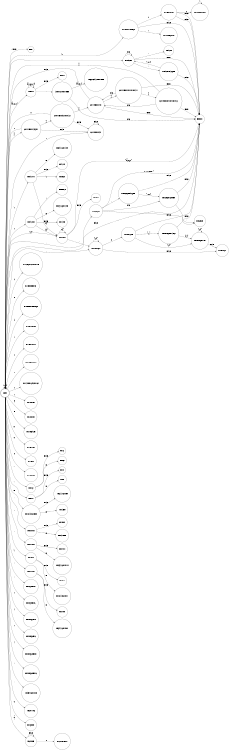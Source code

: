 digraph finite_state_machine {
    rankdir = LR;
    size = "8,5"
    node [shape = doublecircle]; START;
    node [shape = circle];

    // todo check all states

    START -> EOF [label = "<EOF>"];

    // todo su kw (_IDENT__end)

    START -> KW_BOOL_BREAK [label = "b"];

    KW_BOOL_BREAK -> _KW_BOOL_O_ [label = "o"];
    KW_BOOL_BREAK -> _KW_BREAK_R_ [label = "r"];
    // todo spec ELSE
    KW_BOOL_BREAK -> ERROR [label = "ELSE"];

    _KW_BOOL_O_ -> _KW_BOOL_OO_ [label = "o"];
    // todo spec ELSE
    _KW_BOOL_O_ -> ERROR [label = "ELSE"];

    _KW_BOOL_OO_ -> _KW_BOOL_OO_ [label = "l"];
    // todo spec ELSE
    _KW_BOOL_O_ -> ERROR [label = "ELSE"];


START -> KW_CHAR_CONTINUE [label = "c"];
    START -> KW_ELIF_ELSE [label = "e"];
    START -> KW_FN_FOR_FLOAT [label = "f"];
    START -> KW_IN_IF_INT [label = "i"];
    START -> _KW_FN_OUT_ [label = "o"];
    START -> _KW_RETURN_ [label = "r"];
    START -> KW_STRING_STRUCT [label = "s"];
    START -> _KW_VOID_ [label = "v"];
    START -> _KW_AND_ [label = "A"];
    START -> _KW_FALSE_ [label = "F"];
    START -> _KW_NULL_ [label = "N"];
    START -> _KW_OR_ [label = "O"];
    START -> _KW_TRUE_ [label = "T"];

    START -> _IDENT_ [label = "[_a-zA-Z]"]; // todo spec ELSE
    _IDENT_ -> _IDENT_ [label = "[_a-zA-Z0-9]"];
    _IDENT_ -> STRUCT_MEMBER [label = "\\."];
    _IDENT_ -> IDENT [label = "ELSE"];

    STRUCT_MEMBER -> OP_ACCESS_MEMBER [label = "[_a-zA-Z]"];
    STRUCT_MEMBER -> ERROR [ label = "ELSE" ];

    START -> _LIT_INT_ [ label = "[0-9]"];
    _LIT_INT_ -> _LIT_INT_ [label = "[0-9]"];
    _LIT_INT_ -> _LIT_FLOAT_ [label = "\\."];
    _LIT_INT_ -> ERROR [label = "[_a-zA-Z]" ];
    _LIT_INT_ -> LIT_INT [label = "ELSE" ];

    START -> _LIT_FLOAT_ [label = "\\."];
    _LIT_FLOAT_ -> _LIT_FLOAT_ [label = "[0-9]"];
    _LIT_FLOAT_ -> LIT_FLOAT_E [label = "e"];
    _LIT_FLOAT_ -> LIT_FLOAT [label = "ELSE"];

    LIT_FLOAT_E -> LIT_FLOAT_W_E [label = "[0-9]"];
    LIT_FLOAT_E -> LIT_FLOAT_E_SIGN [label = "[\\+-]"];
    LIT_FLOAT_E -> ERROR [label = "ELSE"];

    LIT_FLOAT_E_SIGN -> LIT_FLOAT_W_E [label = "[0-9]"];
    LIT_FLOAT_E_SIGN -> ERROR [label = "ELSE"];

    LIT_FLOAT_W_E -> LIT_FLOAT_W_E [label = "[0-9]"];
    LIT_FLOAT_W_E -> LIT_FLOAT [label = "ELSE"];

    START -> _LIT_CHAR_ [label = "'"];
    _LIT_CHAR_ -> LIT_CHAR [label = "'"];
    _LIT_CHAR_ -> LIT_CHAR_ESCAPE [label = "\\\\"];
    _LIT_CHAR_ -> ERROR [label = "[\\n\\r\\t<EOF>]"];
    _LIT_CHAR_ -> LIT_CHAR_ADDED [ label = "ELSE"];

    LIT_CHAR_ESCAPE -> LIT_CHAR_ADDED [label = "['\\\\nrt]"];
    LIT_CHAR_ESCAPE -> ERROR [label = "ELSE"];

    LIT_CHAR_ADDED -> LIT_CHAR [label = "'"];
    LIT_CHAR_ADDED -> ERROR [label = "ELSE"];

    START -> _LIT_STR_ [label = "\"" ];
    _LIT_STR_ -> LIT_STR [ label = "\""];
    _LIT_STR_ -> LIT_STR_ESCAPE [label = "\\\\"];
    _LIT_STR_ -> ERROR [label = "<EOF>"];
    _LIT_STR_ -> _LIT_STR_ [label = "ELSE"];

    LIT_STR_ESCAPE -> _LIT_STR_ [label = "[\"\\\\nrt]"];
    LIT_STR_ESCAPE -> ERROR [label = "ELSE"];

    START -> _OP_G_ [label = ">"];
    _OP_G_ -> OP_GE [label = "="];
    _OP_G_ -> OP_G [label = "ELSE"];

    START -> _OP_L_ [label = "<"];
    _OP_L_ -> OP_LE [label = "="];
    _OP_L_ -> OP_L [label = "ELSE"];

    START -> _OP_ASSIGN_EQ_ [label = "="];
    _OP_ASSIGN_EQ_ -> OP_IS_EQ [label = "="];
    _OP_ASSIGN_EQ_ -> OP_ASSIGN_EQ [label = "ELSE"];

    START -> _OP_NOT_ [label = "!"];
    _OP_NOT_ -> OP_IS_NEQ [label = "="];
    _OP_NOT_ -> OP_NOT [label = "ELSE"];

    START -> _OP_SUM_ [label = "\\+"];
    _OP_SUM_ -> OP_INCR [label = "\\+"];
    _OP_SUM_ -> OP_ASSIGN_SUM [label = "="];
    _OP_SUM_ -> _LIT_INT_ [label = "[0-9]"];
    _OP_SUM_ -> OP_SUM [label = "ELSE"];

    START -> _OP_SUB_ [label = "_"];
    _OP_SUB_ -> OP_DECR [label = "-"];
    _OP_SUB_ -> OP_ASSIGN_SUB [label = "="];
    _OP_SUB_ -> _LIT_INT_ [ label = "[0-9]"];
    _OP_SUB_ -> OP_SUB [ label = "ELSE"];

    START -> _OP_MUL_ [label = "\\*"];
    _OP_MUL_ -> OP_ASSIGN_MUL [label = "="];
    _OP_MUL_ -> OP_MUL [label = "ELSE"];

    START -> _OP_DIV_ [label = "\\/"];
    _OP_DIV_ -> OP_ASSIGN_DIV [label = "="];
    _OP_DIV_ -> OP_DIV [label = "ELSE"];

    START -> _OP_MOD_ [label = "%" ];
    _OP_MOD_ -> OP_ASSIGN_MOD [label = "="];
    _OP_MOD_ -> OP_MOD [label = "ELSE"];

    START -> OP_PAREN_O [label = "\\("];
    START -> OP_PAREN_C [label = "\\)"];
    START -> OP_BRACE_O [label = "{"];
    START -> OP_BRACE_C [label = "}"];
    START -> OP_BRACKET_O [label = "\\["];
    START -> OP_BRACKET_C [label = "\\]"];
    START -> OP_SEMICOLOIN [label = ";"];
    START -> OP_COMMA [label = ","];
    START -> OP_ADDR [label = "&"];

    START -> INCLUDE [label = "@"];
    // todo (include_end) or next file lexing?? (start)
    INCLUDE -> INCLUDE_END [label = "\\n"];
    INCLUDE -> INCLUDE [label = "ELSE"];

    START -> START [label = "[\\n\\r\\t]"];

    // COMMENTS
    START -> COMMENT_START [label = "#"];
    COMMENT_START -> START [label = "\\n"];
    COMMENT_START -> COMMENT_SL_PLUS_2 [label = "#" ];
    COMMENT_START -> COMMENT_SL [label = "ELSE"];

    COMMENT_SL -> START [label = "\\n"];
    COMMENT_SL -> COMMENT_SL [label = "ELSE"];

    COMMENT_SL_PLUS_2 -> START [label = "\\n"];
    COMMENT_SL_PLUS_2 -> COMMENT_ML [label = "#"];
    COMMENT_SL_PLUS_2 -> COMMENT_SL [label = "ELSE"];

    COMMENT_ML -> COMMENT_ML_MINUS_1 [label = "#"];
    COMMENT_ML -> ERROR [label = "<EOF>"];
    COMMENT_ML -> START [label = "ELSE"];

    COMMENT_ML_MINUS_1 -> COMMENT_ML_MINUS_2 [label = "#"];
    COMMENT_ML_MINUS_1 -> ERROR [label = "<EOF>"];
    COMMENT_ML_MINUS_1 -> COMMENT_ML [label = "ELSE"];

    COMMENT_ML_MINUS_2 -> START [label = "#"];
    COMMENT_ML_MINUS_2 -> ERROR [label = "<EOF>"];
    COMMENT_ML_MINUS_2 -> COMMENT_ML [label = "ELSE"];

    START -> ERROR [ label = "ELSE" ];
}
